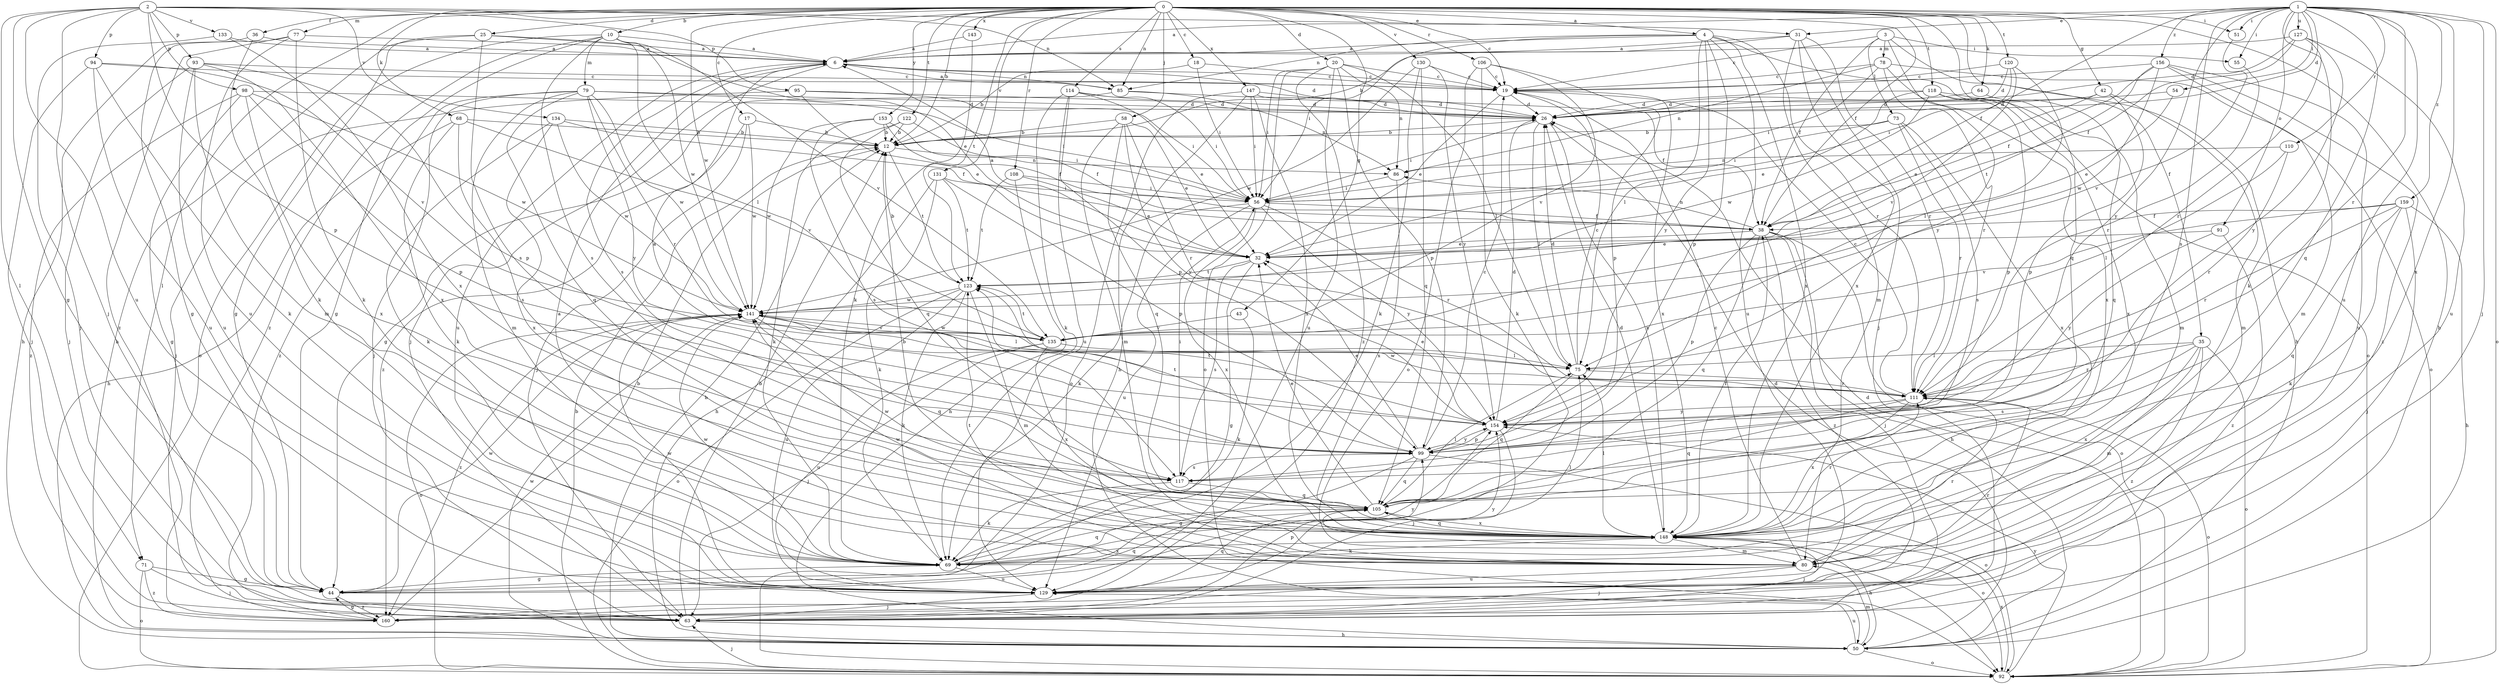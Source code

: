 strict digraph  {
0;
1;
2;
3;
4;
6;
10;
12;
17;
18;
19;
20;
25;
26;
31;
32;
35;
36;
38;
42;
43;
44;
50;
51;
54;
55;
56;
58;
63;
64;
68;
69;
71;
73;
75;
77;
78;
79;
80;
85;
86;
91;
92;
93;
94;
95;
98;
99;
105;
106;
108;
110;
111;
114;
117;
118;
120;
122;
123;
127;
129;
130;
131;
133;
134;
135;
141;
143;
147;
148;
153;
154;
156;
159;
160;
0 -> 4  [label=a];
0 -> 10  [label=b];
0 -> 12  [label=b];
0 -> 17  [label=c];
0 -> 18  [label=c];
0 -> 19  [label=c];
0 -> 20  [label=d];
0 -> 25  [label=d];
0 -> 35  [label=f];
0 -> 36  [label=f];
0 -> 38  [label=f];
0 -> 42  [label=g];
0 -> 43  [label=g];
0 -> 50  [label=h];
0 -> 51  [label=i];
0 -> 58  [label=j];
0 -> 64  [label=k];
0 -> 68  [label=k];
0 -> 71  [label=l];
0 -> 77  [label=m];
0 -> 85  [label=n];
0 -> 105  [label=q];
0 -> 106  [label=r];
0 -> 108  [label=r];
0 -> 114  [label=s];
0 -> 118  [label=t];
0 -> 120  [label=t];
0 -> 122  [label=t];
0 -> 123  [label=t];
0 -> 130  [label=v];
0 -> 131  [label=v];
0 -> 141  [label=w];
0 -> 143  [label=x];
0 -> 147  [label=x];
0 -> 153  [label=y];
1 -> 6  [label=a];
1 -> 26  [label=d];
1 -> 31  [label=e];
1 -> 38  [label=f];
1 -> 51  [label=i];
1 -> 54  [label=i];
1 -> 55  [label=i];
1 -> 63  [label=j];
1 -> 69  [label=k];
1 -> 91  [label=o];
1 -> 92  [label=o];
1 -> 105  [label=q];
1 -> 110  [label=r];
1 -> 111  [label=r];
1 -> 117  [label=s];
1 -> 127  [label=u];
1 -> 129  [label=u];
1 -> 148  [label=x];
1 -> 154  [label=y];
1 -> 156  [label=z];
1 -> 159  [label=z];
2 -> 31  [label=e];
2 -> 44  [label=g];
2 -> 63  [label=j];
2 -> 71  [label=l];
2 -> 85  [label=n];
2 -> 93  [label=p];
2 -> 94  [label=p];
2 -> 95  [label=p];
2 -> 98  [label=p];
2 -> 99  [label=p];
2 -> 129  [label=u];
2 -> 133  [label=v];
2 -> 134  [label=v];
3 -> 19  [label=c];
3 -> 38  [label=f];
3 -> 50  [label=h];
3 -> 55  [label=i];
3 -> 73  [label=l];
3 -> 78  [label=m];
3 -> 154  [label=y];
4 -> 6  [label=a];
4 -> 56  [label=i];
4 -> 75  [label=l];
4 -> 85  [label=n];
4 -> 92  [label=o];
4 -> 99  [label=p];
4 -> 111  [label=r];
4 -> 129  [label=u];
4 -> 148  [label=x];
4 -> 154  [label=y];
6 -> 19  [label=c];
6 -> 26  [label=d];
6 -> 63  [label=j];
6 -> 85  [label=n];
6 -> 117  [label=s];
6 -> 129  [label=u];
10 -> 6  [label=a];
10 -> 44  [label=g];
10 -> 75  [label=l];
10 -> 79  [label=m];
10 -> 92  [label=o];
10 -> 117  [label=s];
10 -> 135  [label=v];
10 -> 141  [label=w];
10 -> 160  [label=z];
12 -> 86  [label=n];
12 -> 123  [label=t];
17 -> 12  [label=b];
17 -> 63  [label=j];
17 -> 141  [label=w];
17 -> 160  [label=z];
18 -> 12  [label=b];
18 -> 19  [label=c];
18 -> 56  [label=i];
19 -> 26  [label=d];
19 -> 32  [label=e];
19 -> 148  [label=x];
20 -> 19  [label=c];
20 -> 56  [label=i];
20 -> 75  [label=l];
20 -> 86  [label=n];
20 -> 92  [label=o];
20 -> 99  [label=p];
20 -> 129  [label=u];
20 -> 160  [label=z];
25 -> 6  [label=a];
25 -> 32  [label=e];
25 -> 44  [label=g];
25 -> 50  [label=h];
25 -> 117  [label=s];
26 -> 12  [label=b];
26 -> 56  [label=i];
26 -> 75  [label=l];
26 -> 148  [label=x];
31 -> 6  [label=a];
31 -> 12  [label=b];
31 -> 63  [label=j];
31 -> 80  [label=m];
31 -> 111  [label=r];
31 -> 148  [label=x];
32 -> 6  [label=a];
32 -> 44  [label=g];
32 -> 117  [label=s];
32 -> 123  [label=t];
35 -> 75  [label=l];
35 -> 80  [label=m];
35 -> 92  [label=o];
35 -> 111  [label=r];
35 -> 117  [label=s];
35 -> 148  [label=x];
35 -> 160  [label=z];
36 -> 6  [label=a];
36 -> 50  [label=h];
36 -> 69  [label=k];
38 -> 32  [label=e];
38 -> 50  [label=h];
38 -> 63  [label=j];
38 -> 86  [label=n];
38 -> 92  [label=o];
38 -> 99  [label=p];
38 -> 105  [label=q];
38 -> 160  [label=z];
42 -> 26  [label=d];
42 -> 32  [label=e];
42 -> 80  [label=m];
42 -> 99  [label=p];
43 -> 69  [label=k];
43 -> 135  [label=v];
44 -> 105  [label=q];
44 -> 141  [label=w];
44 -> 154  [label=y];
44 -> 160  [label=z];
50 -> 12  [label=b];
50 -> 26  [label=d];
50 -> 80  [label=m];
50 -> 92  [label=o];
50 -> 129  [label=u];
50 -> 141  [label=w];
51 -> 135  [label=v];
54 -> 26  [label=d];
54 -> 32  [label=e];
55 -> 111  [label=r];
56 -> 38  [label=f];
56 -> 69  [label=k];
56 -> 111  [label=r];
56 -> 129  [label=u];
56 -> 148  [label=x];
56 -> 154  [label=y];
58 -> 12  [label=b];
58 -> 32  [label=e];
58 -> 80  [label=m];
58 -> 105  [label=q];
58 -> 111  [label=r];
58 -> 154  [label=y];
63 -> 12  [label=b];
63 -> 50  [label=h];
63 -> 99  [label=p];
64 -> 26  [label=d];
64 -> 105  [label=q];
68 -> 12  [label=b];
68 -> 50  [label=h];
68 -> 69  [label=k];
68 -> 117  [label=s];
68 -> 135  [label=v];
69 -> 44  [label=g];
69 -> 75  [label=l];
69 -> 105  [label=q];
69 -> 129  [label=u];
69 -> 141  [label=w];
69 -> 148  [label=x];
71 -> 44  [label=g];
71 -> 63  [label=j];
71 -> 92  [label=o];
71 -> 160  [label=z];
73 -> 12  [label=b];
73 -> 56  [label=i];
73 -> 111  [label=r];
73 -> 117  [label=s];
73 -> 148  [label=x];
75 -> 19  [label=c];
75 -> 26  [label=d];
75 -> 105  [label=q];
75 -> 111  [label=r];
77 -> 6  [label=a];
77 -> 44  [label=g];
77 -> 69  [label=k];
77 -> 129  [label=u];
77 -> 160  [label=z];
78 -> 19  [label=c];
78 -> 56  [label=i];
78 -> 86  [label=n];
78 -> 92  [label=o];
78 -> 111  [label=r];
78 -> 148  [label=x];
79 -> 26  [label=d];
79 -> 56  [label=i];
79 -> 63  [label=j];
79 -> 80  [label=m];
79 -> 105  [label=q];
79 -> 111  [label=r];
79 -> 141  [label=w];
79 -> 154  [label=y];
79 -> 160  [label=z];
80 -> 6  [label=a];
80 -> 19  [label=c];
80 -> 63  [label=j];
80 -> 111  [label=r];
80 -> 123  [label=t];
80 -> 129  [label=u];
80 -> 141  [label=w];
85 -> 6  [label=a];
85 -> 26  [label=d];
85 -> 44  [label=g];
85 -> 86  [label=n];
86 -> 56  [label=i];
86 -> 148  [label=x];
91 -> 32  [label=e];
91 -> 154  [label=y];
91 -> 160  [label=z];
92 -> 12  [label=b];
92 -> 26  [label=d];
92 -> 63  [label=j];
92 -> 148  [label=x];
92 -> 154  [label=y];
93 -> 19  [label=c];
93 -> 63  [label=j];
93 -> 80  [label=m];
93 -> 99  [label=p];
93 -> 129  [label=u];
93 -> 148  [label=x];
94 -> 19  [label=c];
94 -> 63  [label=j];
94 -> 69  [label=k];
94 -> 129  [label=u];
94 -> 135  [label=v];
95 -> 26  [label=d];
95 -> 32  [label=e];
95 -> 56  [label=i];
95 -> 63  [label=j];
98 -> 26  [label=d];
98 -> 44  [label=g];
98 -> 99  [label=p];
98 -> 141  [label=w];
98 -> 148  [label=x];
98 -> 160  [label=z];
99 -> 19  [label=c];
99 -> 32  [label=e];
99 -> 44  [label=g];
99 -> 92  [label=o];
99 -> 105  [label=q];
99 -> 117  [label=s];
99 -> 123  [label=t];
99 -> 154  [label=y];
105 -> 32  [label=e];
105 -> 75  [label=l];
105 -> 92  [label=o];
105 -> 141  [label=w];
105 -> 148  [label=x];
106 -> 19  [label=c];
106 -> 69  [label=k];
106 -> 92  [label=o];
106 -> 99  [label=p];
106 -> 135  [label=v];
108 -> 32  [label=e];
108 -> 50  [label=h];
108 -> 56  [label=i];
108 -> 123  [label=t];
110 -> 75  [label=l];
110 -> 86  [label=n];
110 -> 111  [label=r];
111 -> 19  [label=c];
111 -> 92  [label=o];
111 -> 105  [label=q];
111 -> 141  [label=w];
111 -> 148  [label=x];
111 -> 154  [label=y];
114 -> 26  [label=d];
114 -> 32  [label=e];
114 -> 56  [label=i];
114 -> 69  [label=k];
114 -> 99  [label=p];
114 -> 129  [label=u];
117 -> 56  [label=i];
117 -> 69  [label=k];
117 -> 105  [label=q];
118 -> 26  [label=d];
118 -> 32  [label=e];
118 -> 80  [label=m];
118 -> 99  [label=p];
118 -> 141  [label=w];
118 -> 148  [label=x];
120 -> 19  [label=c];
120 -> 26  [label=d];
120 -> 56  [label=i];
120 -> 75  [label=l];
120 -> 135  [label=v];
122 -> 12  [label=b];
122 -> 38  [label=f];
122 -> 69  [label=k];
122 -> 105  [label=q];
123 -> 12  [label=b];
123 -> 69  [label=k];
123 -> 80  [label=m];
123 -> 92  [label=o];
123 -> 129  [label=u];
123 -> 141  [label=w];
127 -> 6  [label=a];
127 -> 26  [label=d];
127 -> 38  [label=f];
127 -> 111  [label=r];
127 -> 129  [label=u];
127 -> 154  [label=y];
129 -> 63  [label=j];
129 -> 105  [label=q];
129 -> 111  [label=r];
129 -> 141  [label=w];
129 -> 154  [label=y];
130 -> 19  [label=c];
130 -> 69  [label=k];
130 -> 105  [label=q];
130 -> 141  [label=w];
130 -> 154  [label=y];
131 -> 50  [label=h];
131 -> 56  [label=i];
131 -> 69  [label=k];
131 -> 99  [label=p];
131 -> 123  [label=t];
133 -> 6  [label=a];
133 -> 63  [label=j];
133 -> 148  [label=x];
134 -> 12  [label=b];
134 -> 38  [label=f];
134 -> 69  [label=k];
134 -> 141  [label=w];
134 -> 148  [label=x];
135 -> 63  [label=j];
135 -> 75  [label=l];
135 -> 123  [label=t];
135 -> 129  [label=u];
135 -> 141  [label=w];
135 -> 148  [label=x];
141 -> 75  [label=l];
141 -> 92  [label=o];
141 -> 105  [label=q];
141 -> 135  [label=v];
141 -> 160  [label=z];
143 -> 6  [label=a];
143 -> 69  [label=k];
147 -> 26  [label=d];
147 -> 38  [label=f];
147 -> 50  [label=h];
147 -> 56  [label=i];
147 -> 92  [label=o];
147 -> 148  [label=x];
148 -> 12  [label=b];
148 -> 26  [label=d];
148 -> 38  [label=f];
148 -> 50  [label=h];
148 -> 63  [label=j];
148 -> 69  [label=k];
148 -> 75  [label=l];
148 -> 80  [label=m];
148 -> 105  [label=q];
148 -> 111  [label=r];
153 -> 12  [label=b];
153 -> 38  [label=f];
153 -> 56  [label=i];
153 -> 117  [label=s];
153 -> 141  [label=w];
154 -> 6  [label=a];
154 -> 26  [label=d];
154 -> 32  [label=e];
154 -> 63  [label=j];
154 -> 99  [label=p];
154 -> 123  [label=t];
156 -> 19  [label=c];
156 -> 38  [label=f];
156 -> 80  [label=m];
156 -> 123  [label=t];
156 -> 129  [label=u];
156 -> 141  [label=w];
156 -> 160  [label=z];
159 -> 38  [label=f];
159 -> 50  [label=h];
159 -> 63  [label=j];
159 -> 69  [label=k];
159 -> 105  [label=q];
159 -> 111  [label=r];
159 -> 135  [label=v];
160 -> 12  [label=b];
160 -> 44  [label=g];
}
